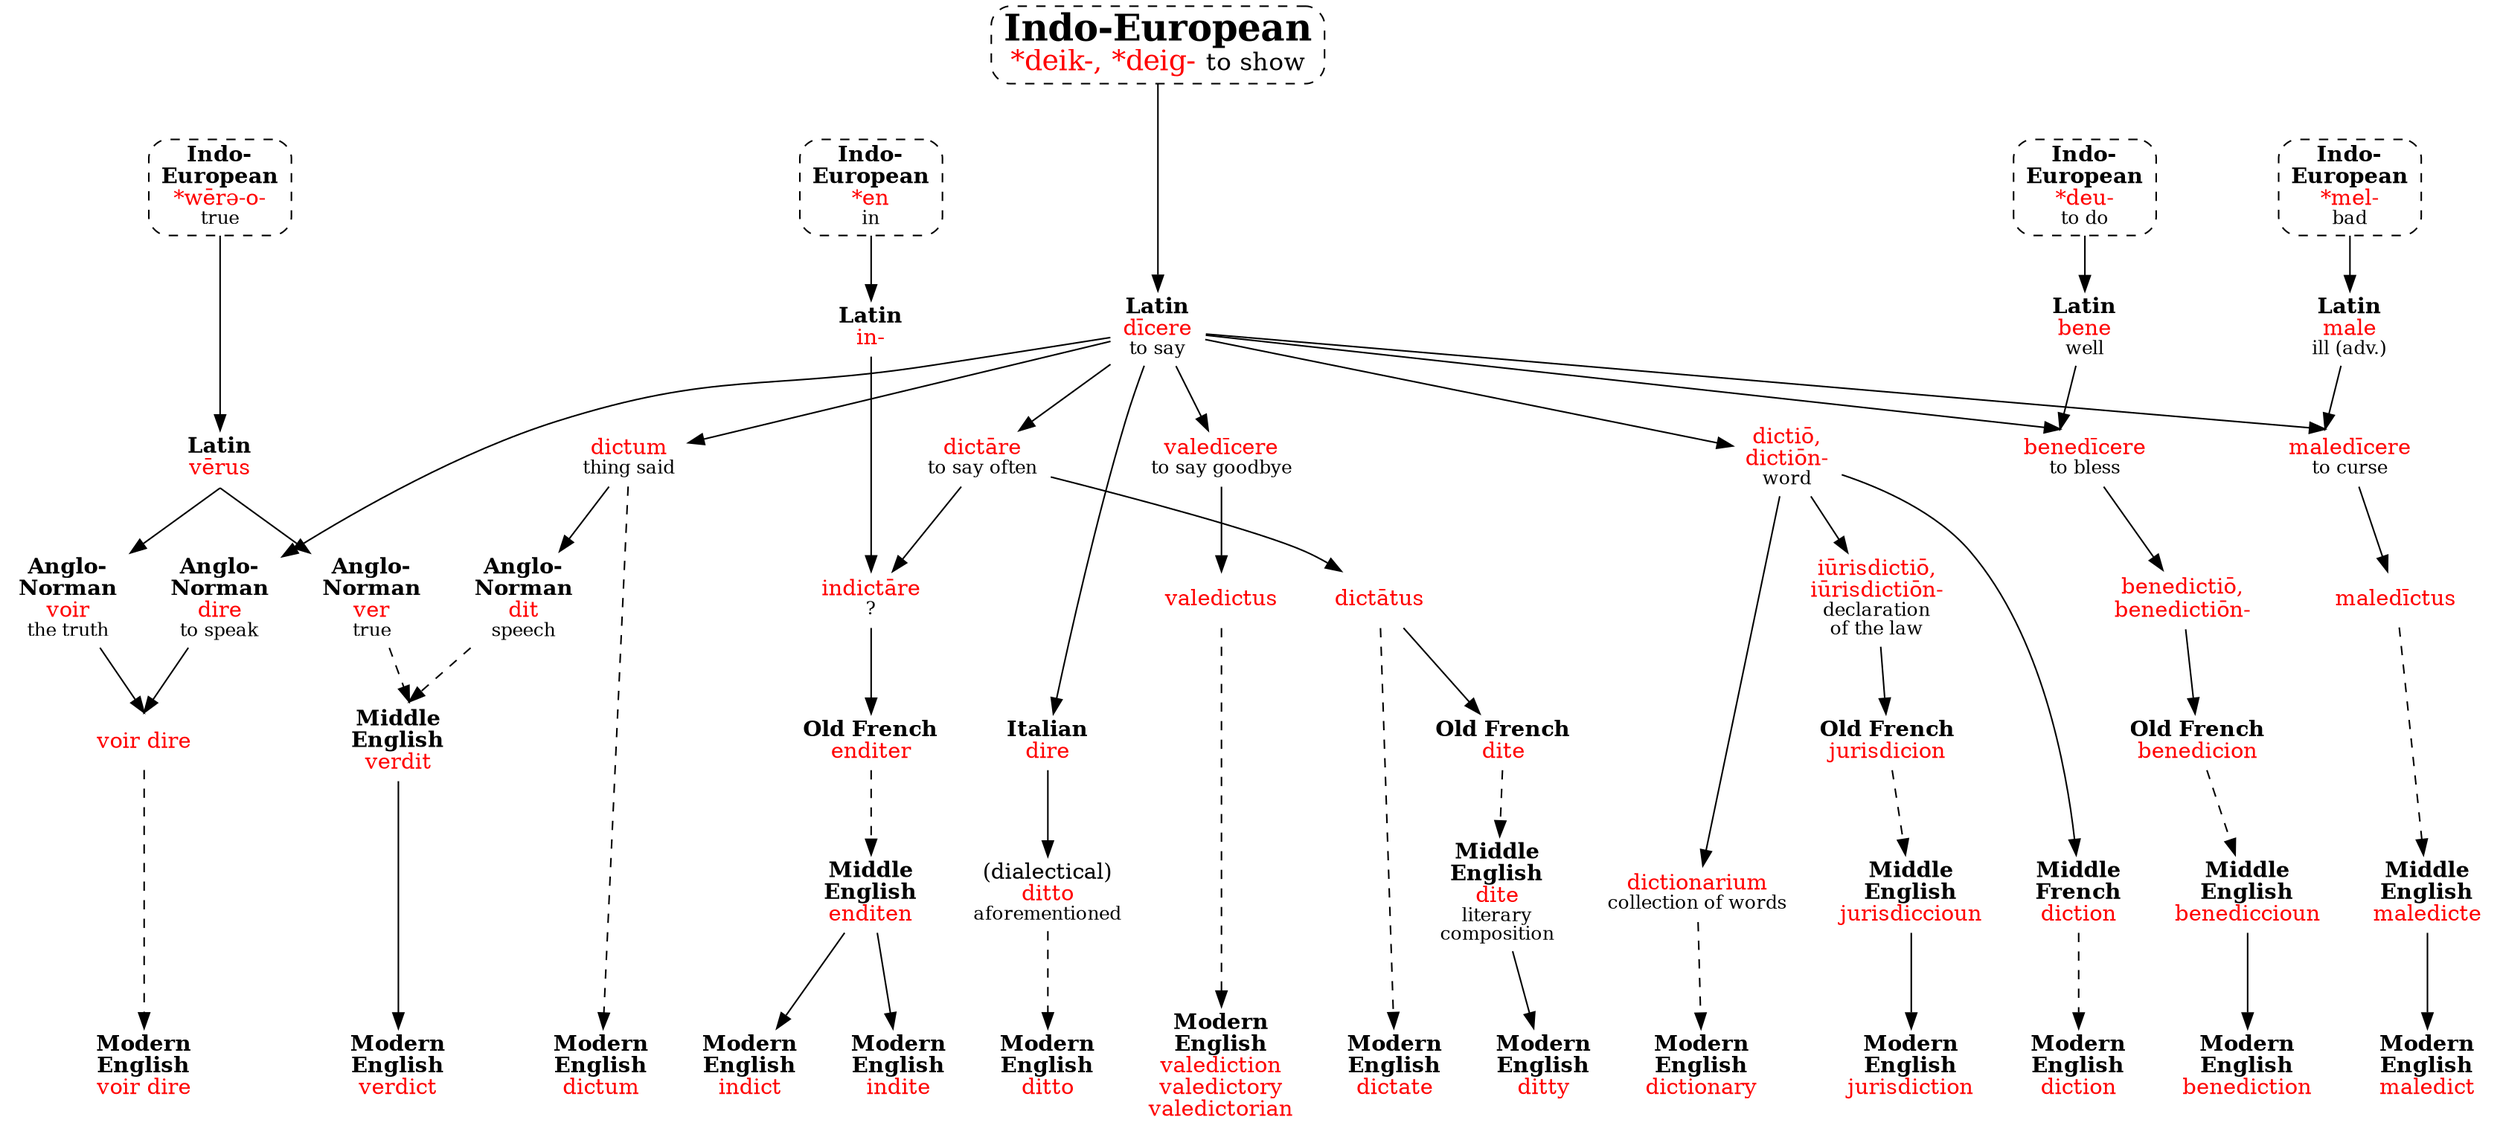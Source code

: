 strict digraph {
node [shape=none]
deik [label=<<font point-size="24"><b>Indo-European</b></font><br/><font point-size="18" color="red">*deik-, *deig- </font><font point-size="16">to show</font>> shape=box style="dashed,rounded" URL="deik-show0.svg" tooltip="Indo-European \"*deik-, *deig-\" to show"]
deik -> dicereL [minlen=2]

/* L dicere - some of these are in dok-learn and shouldn't be(?) */
/* omitted: herb bennet, fatidic (prophetic), veridical (truthful/predictive) */

/* dictum */
dicereL [label=<<b>Latin</b><br/><font color="red">dīcere</font><br/><font point-size="12">to say</font>>]
dictumL [label=<<font color="red">dictum</font><br/><font point-size="12">thing said</font>>]
dictum [label=<<b>Modern<br/>English</b><br/><font color="red">dictum</font>>]
dicereL -> dictumL
dictumL -> dictum [style=dashed]

/* diction */
dictioL [label=<<font color="red">dictiō,<br/>dictiōn-</font><br/><font point-size="12">word</font>>]
dictionMF [label=<<b>Middle<br/>French</b><br/><font color="red">diction</font>>]
diction [label=<<b>Modern<br/>English</b><br/><font color="red">diction</font>>]
dicereL -> dictioL -> dictionMF
dictionMF -> diction [style=dashed]

/* dictionary */
dictionarium [label=<<font color="red">dictionarium</font><br/><font point-size="12">collection of words</font>>]
dictionary [label=<<b>Modern<br/>English</b><br/><font color="red">dictionary</font>>]
dictioL -> dictionarium [weight=1]
dictionarium -> dictionary [style=dashed]

/* ditto */
direI [label=<<b>Italian</b><br/><font color="red">dire</font>>]
dittoI [label=<(dialectical)<br/><font color="red">ditto</font><br/><font point-size="12">aforementioned</font>>]
ditto [label=<<b>Modern<br/>English</b><br/><font color="red">ditto</font>>]
dicereL -> direI
direI -> dittoI [weight=1]
dittoI -> ditto [style=dashed weight=1]

/* verdict */
ditAN [label=<<b>Anglo-<br/>Norman</b><br/><font color="red">dit</font><br/><font point-size="12">speech</font>>]
verditME [label=<<b>Middle<br/>English</b><br/><font color="red">verdit</font>>]
verdict [label=<<b>Modern<br/>English</b><br/><font color="red">verdict</font>>] // probably influenced by L
dictumL -> ditAN
/* were-o- */
wereo [label=<<b>Indo-<br/>European</b><br/><font color="red">*wērə-o-</font><br/><font point-size="12">true</font>> shape=box style="dashed,rounded" URL="wereo-true.svg"] // not made
verusL [label=<<b>Latin</b><br/><font color="red">vērus</font>>]
verAN [label=<<b>Anglo-<br/>Norman</b><br/><font color="red">ver</font><br/><font point-size="12">true</font>>]
wereo -> verusL
verusL -> verAN [sametail=1] // intermediate OF?
{verAN ditAN} -> verditME [style=dashed samehead=1]
verditME -> verdict

/* voir dire */
direAN [label=<<b>Anglo-<br/>Norman</b><br/><font color="red">dire</font><br/><font point-size="12">to speak</font>>]
voirAN [label=<<b>Anglo-<br/>Norman</b><br/><font color="red">voir</font><br/><font point-size="12">the truth</font>>]
voirdireAN [label=<<font color="red">voir dire</font>>]
voirdire [label=<<b>Modern<br/>English</b><br/><font color="red">voir dire</font>>]
verusL -> voirAN [sametail=1]
dicereL -> direAN [sametail=1]
{voirAN direAN} -> voirdireAN [samehead=1]
voirdireAN -> voirdire [style=dashed]
{ rank=same voirAN -> direAN [style=invis] }

/* jurisdiction */
iurisdictioL [label=<<font color="red">iūrisdictiō,<br/>iūrisdictiōn-</font><br/><font point-size="12">declaration<br/>of the law</font>>] // i=j
jurisdicionOF [label=<<b>Old French</b><br/><font color="red">jurisdicion</font>>]
jurisdicciounME [label=<<b>Middle<br/>English</b><br/><font color="red">jurisdiccioun</font>>]
jurisdiction [label=<<b>Modern<br/>English</b><br/><font color="red">jurisdiction</font>>]
dictioL -> iurisdictioL -> jurisdicionOF
jurisdicionOF -> jurisdicciounME [style=dashed]
jurisdicciounME -> jurisdiction

/* bene (deu-) */
deuIE [label=<<b>Indo-<br/>European</b><br/><font color="red">*deu-</font><br/><font point-size="12">to do</font>> shape=box style="dashed,rounded" URL="deu-do.svg"]
beneL [label=<<b>Latin</b><br/><font color="red">bene</font><br/><font point-size="12">well</font>>]
deuIE -> beneL
/* benediction (omitted: Benedict) */
benedicereL [label=<<font color="red">benedīcere</font><br/><font point-size="12">to bless</font>>]
benedictioL [label=<<font color="red">benedictiō,<br/>benedictiōn-</font>>]
benedicionOF [label=<<b>Old French</b><br/><font color="red">benedicion</font>>]
benedicciounME [label=<<b>Middle<br/>English</b><br/><font color="red">benediccioun</font>>]
benediction [label=<<b>Modern<br/>English</b><br/><font color="red">benediction</font>>]
{beneL dicereL} -> benedicereL [samehead=1]
benedicereL -> benedictioL -> benedicionOF
benedicionOF -> benedicciounME [style=dashed]
benedicciounME -> benediction

/* male (mel-) */
melIE [label=<<b>Indo-<br/>European</b><br/><font color="red">*mel-</font><br/><font point-size="12">bad</font>> shape=box style="dashed,rounded" URL="mel-bad.svg"]
maleL [label=<<b>Latin</b><br/><font color="red">male</font><br/><font point-size="12">ill (adv.)</font>>]
/* maledict, omitted: malison */
maledicereL [label=<<font color="red">maledīcere</font><br/><font point-size="12">to curse</font>>]
maledictusL [label=<<font color="red">maledīctus</font>>]
maledicteME [label=<<b>Middle<br/>English</b><br/><font color="red">maledicte</font>>]
maledict [label=<<b>Modern<br/>English</b><br/><font color="red">maledict</font>>]
melIE -> maleL
{maleL dicereL } -> maledicereL [samehead=1]
maledicereL -> maledictusL
maledictusL -> maledicteME [style=dashed]
maledicteME -> maledict

/* valediction */
valedicereL [label=<<font color="red">valedīcere</font><br/><font point-size="12">to say goodbye</font>>]
valedictusL [label=<<font color="red">valedictus</font>>]
valediction [label=<<b>Modern<br/>English</b><br/><font color="red">valediction<br/>valedictory<br/>valedictorian</font>>]
dicereL -> valedicereL -> valedictusL [weight=1]
valedictusL -> valediction [style=dashed]

/* ---- dictare ---- */
/* dictate */
dictareL [label=<<font color="red">dictāre</font><br/><font point-size="12">to say often</font>>]
dictatusL [label=<<font color="red">dictātus</font>>] // past part.
dictate [label=<<b>Modern<br/>English</b><br/><font color="red">dictate</font>>]
dicereL -> dictareL -> dictatusL
dictatusL -> dictate [style=dashed]

/* ditty */
diteOF [label=<<b>Old French</b><br/><font color="red">dite</font>>]
diteME [label=<<b>Middle<br/>English</b><br/><font color="red">dite</font><br/><font point-size="12">literary<br/>composition</font>>]
ditty [label=<<b>Modern<br/>English</b><br/><font color="red">ditty</font>>]
dictatusL -> diteOF
diteOF -> diteME [style=dashed]
diteME -> ditty

/* indite, indict */
indictareL [label=<<font color="red">indictāre</font><br/><font point-size="12">?</font>>] // Vulgar
enditerOF [label=<<b>Old French</b><br/><font color="red">enditer</font>>]
enditenME [label=<<b>Middle<br/>English</b><br/><font color="red">enditen</font>>]
indite [label=<<b>Modern<br/>English</b><br/><font color="red">indite</font>>]
indict [label=<<b>Modern<br/>English</b><br/><font color="red">indict</font>>]
dictareL -> indictareL -> enditerOF
enditerOF -> enditenME [style=dashed]
enditenME -> {indite indict}
/* in- (en) */
enIE [label=<<b>Indo-<br/>European</b><br/><font color="red">*en</font><br/><font point-size="12">in</font>> shape=box style="dashed,rounded" URL="en-in1.svg"]
inL [label=<<b>Latin</b><br/><font color="red">in-</font>>]
enIE -> inL -> indictareL



{ rank=same dictum diction dictionary dictate ditty ditto indict indite verdict benediction  jurisdiction maledict valediction voirdire }
{ rank=same enIE wereo deuIE }
{ rank=same voirAN -> direAN -> verAN -> ditAN [style=invis] }
direI -> dittoI -> ditto [weight=3]
}
